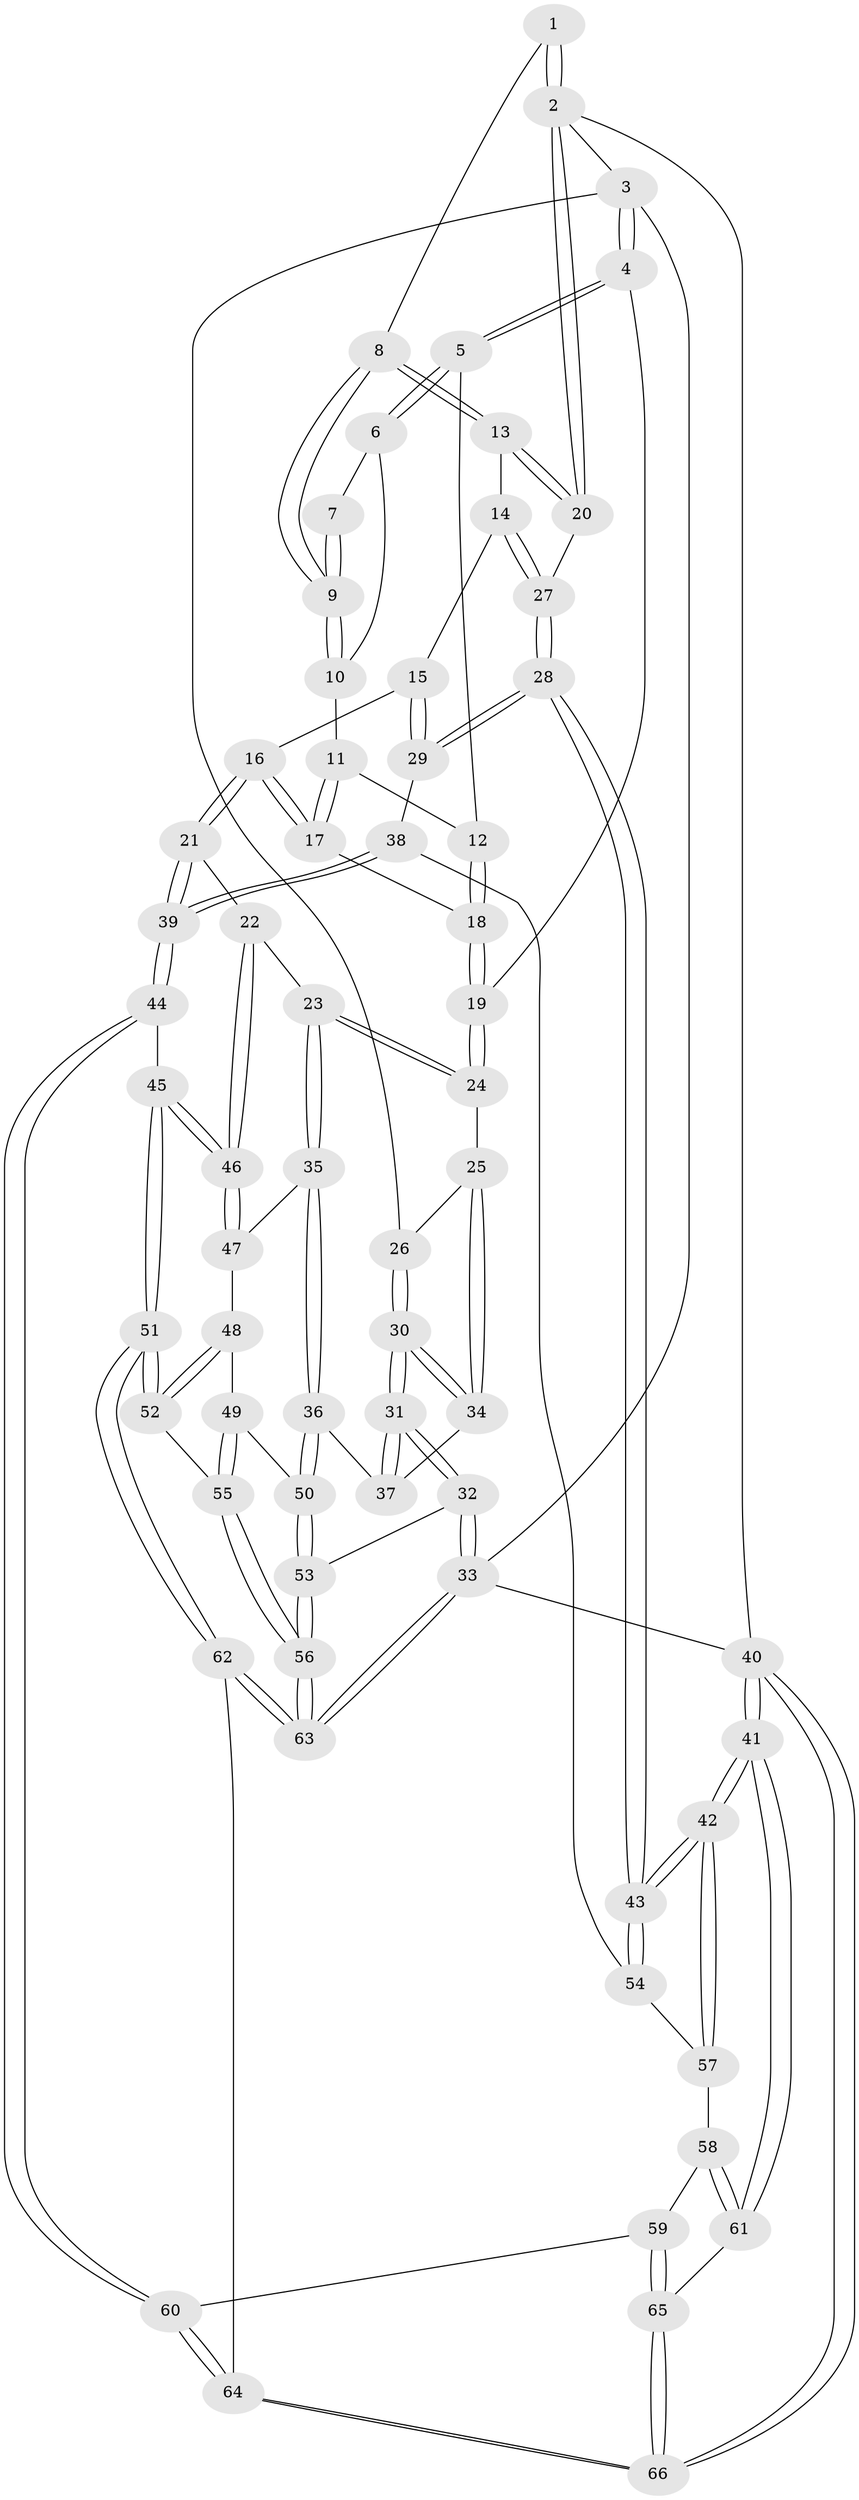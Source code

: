 // Generated by graph-tools (version 1.1) at 2025/51/03/09/25 03:51:09]
// undirected, 66 vertices, 162 edges
graph export_dot {
graph [start="1"]
  node [color=gray90,style=filled];
  1 [pos="+0.7554596754344505+0"];
  2 [pos="+1+0"];
  3 [pos="+0+0"];
  4 [pos="+0.16934172798760572+0"];
  5 [pos="+0.33710186396689806+0"];
  6 [pos="+0.5638807922960538+0"];
  7 [pos="+0.5904970015663248+0"];
  8 [pos="+0.7881005332817789+0.11426690378192222"];
  9 [pos="+0.689273330739555+0.11162039550914647"];
  10 [pos="+0.6786644407053569+0.11174665377957742"];
  11 [pos="+0.6438150353071957+0.11683528333473443"];
  12 [pos="+0.4255672468460705+0"];
  13 [pos="+0.8119441479156819+0.1434869308571618"];
  14 [pos="+0.8335279889902096+0.297945493499423"];
  15 [pos="+0.7734806815721255+0.3668571717948338"];
  16 [pos="+0.6255742505322985+0.39563212001214887"];
  17 [pos="+0.5666295483059769+0.2639371867278838"];
  18 [pos="+0.5054724436631141+0.21335737332545313"];
  19 [pos="+0.29854991262733543+0.3020502830275124"];
  20 [pos="+1+0"];
  21 [pos="+0.5726457334491662+0.4490213202148637"];
  22 [pos="+0.5384354722814546+0.4532265172404736"];
  23 [pos="+0.35638941042623973+0.4675927378065304"];
  24 [pos="+0.29353326487288006+0.3968882554130419"];
  25 [pos="+0.15101665006923812+0.40762355385214927"];
  26 [pos="+0+0.13306614371463493"];
  27 [pos="+1+0.3145053348754668"];
  28 [pos="+1+0.5944736158536624"];
  29 [pos="+0.8753960699194802+0.5683941912894704"];
  30 [pos="+0+0.4009808880961713"];
  31 [pos="+0+0.5862334855057507"];
  32 [pos="+0+0.8012513874240731"];
  33 [pos="+0+1"];
  34 [pos="+0.09259360054246035+0.5069718792392525"];
  35 [pos="+0.3509897383515+0.4868024935132085"];
  36 [pos="+0.13204410963190974+0.6524974539569323"];
  37 [pos="+0.08284279801192983+0.5485888446872927"];
  38 [pos="+0.7875390260433717+0.7125503626047429"];
  39 [pos="+0.64781222627885+0.7234840305406807"];
  40 [pos="+1+1"];
  41 [pos="+1+0.9348326694529349"];
  42 [pos="+1+0.8417584241761144"];
  43 [pos="+1+0.6803657468839699"];
  44 [pos="+0.624519398064041+0.7501053227204385"];
  45 [pos="+0.5414616547226558+0.7718519353981745"];
  46 [pos="+0.47427114090081945+0.6745382590690506"];
  47 [pos="+0.35678906469017607+0.556466127954209"];
  48 [pos="+0.3530314141233813+0.5786693580242012"];
  49 [pos="+0.12758257163997008+0.7323700902790216"];
  50 [pos="+0.11871305940699606+0.7297921552018569"];
  51 [pos="+0.4527723879500827+0.8241392856665669"];
  52 [pos="+0.32216300566757705+0.7735849899962665"];
  53 [pos="+0.04653941181591287+0.7747050695860502"];
  54 [pos="+0.8368605696104262+0.7658756975933448"];
  55 [pos="+0.29483739522690366+0.7826307113650782"];
  56 [pos="+0.2083361349344865+1"];
  57 [pos="+0.8469789620431986+0.7934887451798078"];
  58 [pos="+0.850857618136677+0.8120066496430522"];
  59 [pos="+0.7417834539724718+0.9201686801361326"];
  60 [pos="+0.6478263218883469+0.8352037387814849"];
  61 [pos="+0.8951880448000947+0.8960535360559639"];
  62 [pos="+0.453055146632552+1"];
  63 [pos="+0.2284864068598147+1"];
  64 [pos="+0.5647814016824081+1"];
  65 [pos="+0.796057746676113+1"];
  66 [pos="+0.768719515836284+1"];
  1 -- 2;
  1 -- 2;
  1 -- 8;
  2 -- 3;
  2 -- 20;
  2 -- 20;
  2 -- 40;
  3 -- 4;
  3 -- 4;
  3 -- 26;
  3 -- 33;
  4 -- 5;
  4 -- 5;
  4 -- 19;
  5 -- 6;
  5 -- 6;
  5 -- 12;
  6 -- 7;
  6 -- 10;
  7 -- 9;
  7 -- 9;
  8 -- 9;
  8 -- 9;
  8 -- 13;
  8 -- 13;
  9 -- 10;
  9 -- 10;
  10 -- 11;
  11 -- 12;
  11 -- 17;
  11 -- 17;
  12 -- 18;
  12 -- 18;
  13 -- 14;
  13 -- 20;
  13 -- 20;
  14 -- 15;
  14 -- 27;
  14 -- 27;
  15 -- 16;
  15 -- 29;
  15 -- 29;
  16 -- 17;
  16 -- 17;
  16 -- 21;
  16 -- 21;
  17 -- 18;
  18 -- 19;
  18 -- 19;
  19 -- 24;
  19 -- 24;
  20 -- 27;
  21 -- 22;
  21 -- 39;
  21 -- 39;
  22 -- 23;
  22 -- 46;
  22 -- 46;
  23 -- 24;
  23 -- 24;
  23 -- 35;
  23 -- 35;
  24 -- 25;
  25 -- 26;
  25 -- 34;
  25 -- 34;
  26 -- 30;
  26 -- 30;
  27 -- 28;
  27 -- 28;
  28 -- 29;
  28 -- 29;
  28 -- 43;
  28 -- 43;
  29 -- 38;
  30 -- 31;
  30 -- 31;
  30 -- 34;
  30 -- 34;
  31 -- 32;
  31 -- 32;
  31 -- 37;
  31 -- 37;
  32 -- 33;
  32 -- 33;
  32 -- 53;
  33 -- 63;
  33 -- 63;
  33 -- 40;
  34 -- 37;
  35 -- 36;
  35 -- 36;
  35 -- 47;
  36 -- 37;
  36 -- 50;
  36 -- 50;
  38 -- 39;
  38 -- 39;
  38 -- 54;
  39 -- 44;
  39 -- 44;
  40 -- 41;
  40 -- 41;
  40 -- 66;
  40 -- 66;
  41 -- 42;
  41 -- 42;
  41 -- 61;
  41 -- 61;
  42 -- 43;
  42 -- 43;
  42 -- 57;
  42 -- 57;
  43 -- 54;
  43 -- 54;
  44 -- 45;
  44 -- 60;
  44 -- 60;
  45 -- 46;
  45 -- 46;
  45 -- 51;
  45 -- 51;
  46 -- 47;
  46 -- 47;
  47 -- 48;
  48 -- 49;
  48 -- 52;
  48 -- 52;
  49 -- 50;
  49 -- 55;
  49 -- 55;
  50 -- 53;
  50 -- 53;
  51 -- 52;
  51 -- 52;
  51 -- 62;
  51 -- 62;
  52 -- 55;
  53 -- 56;
  53 -- 56;
  54 -- 57;
  55 -- 56;
  55 -- 56;
  56 -- 63;
  56 -- 63;
  57 -- 58;
  58 -- 59;
  58 -- 61;
  58 -- 61;
  59 -- 60;
  59 -- 65;
  59 -- 65;
  60 -- 64;
  60 -- 64;
  61 -- 65;
  62 -- 63;
  62 -- 63;
  62 -- 64;
  64 -- 66;
  64 -- 66;
  65 -- 66;
  65 -- 66;
}
